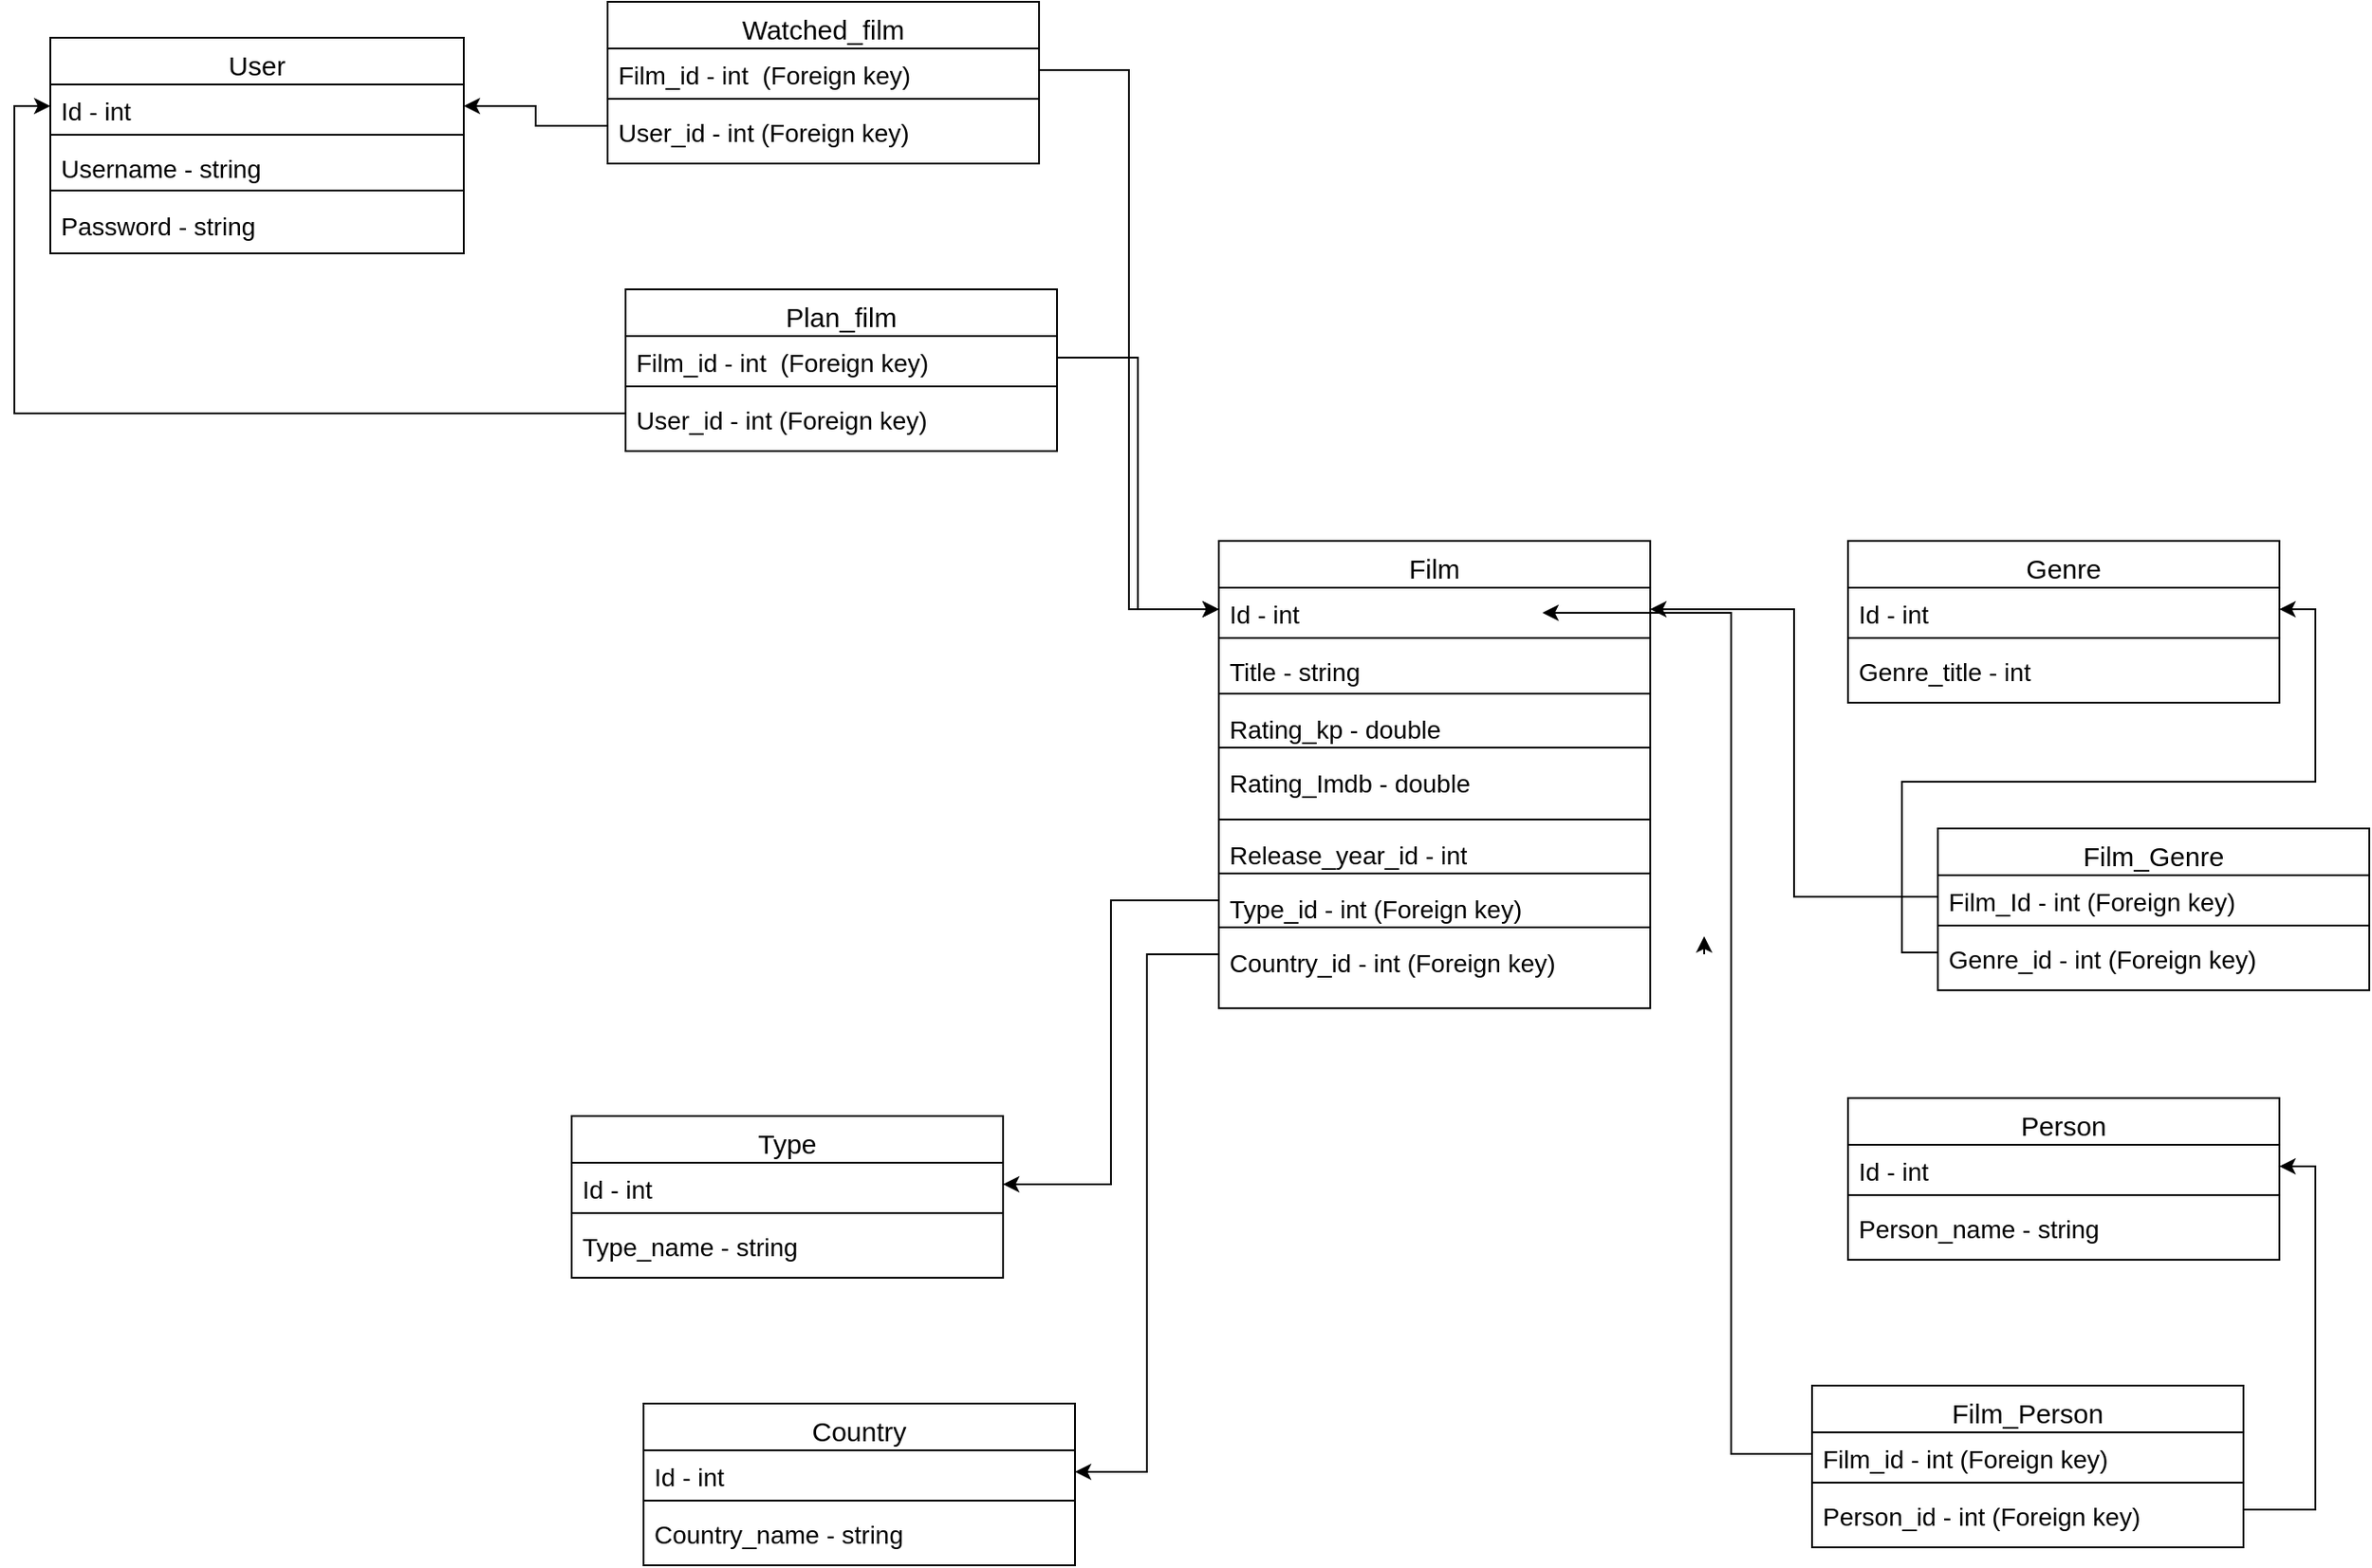 <mxfile version="24.7.10">
  <diagram id="C5RBs43oDa-KdzZeNtuy" name="Page-1">
    <mxGraphModel dx="2807" dy="2299" grid="1" gridSize="10" guides="1" tooltips="1" connect="1" arrows="1" fold="1" page="1" pageScale="1" pageWidth="827" pageHeight="1169" math="0" shadow="0">
      <root>
        <mxCell id="WIyWlLk6GJQsqaUBKTNV-0" />
        <mxCell id="WIyWlLk6GJQsqaUBKTNV-1" parent="WIyWlLk6GJQsqaUBKTNV-0" />
        <mxCell id="03zo-ocTMiIhfhIkoa9k-21" style="edgeStyle=orthogonalEdgeStyle;rounded=0;orthogonalLoop=1;jettySize=auto;html=1;" parent="WIyWlLk6GJQsqaUBKTNV-1" edge="1">
          <mxGeometry relative="1" as="geometry">
            <mxPoint x="240" y="300" as="targetPoint" />
            <mxPoint x="240" y="310" as="sourcePoint" />
          </mxGeometry>
        </mxCell>
        <mxCell id="zkfFHV4jXpPFQw0GAbJ--6" value="Film" style="swimlane;fontStyle=0;align=center;verticalAlign=top;childLayout=stackLayout;horizontal=1;startSize=26;horizontalStack=0;resizeParent=1;resizeLast=0;collapsible=1;marginBottom=0;rounded=0;shadow=0;strokeWidth=1;fontSize=15;" parent="WIyWlLk6GJQsqaUBKTNV-1" vertex="1">
          <mxGeometry x="-30" y="80" width="240" height="260" as="geometry">
            <mxRectangle x="120" y="360" width="160" height="26" as="alternateBounds" />
          </mxGeometry>
        </mxCell>
        <mxCell id="zkfFHV4jXpPFQw0GAbJ--7" value="Id - int" style="text;align=left;verticalAlign=top;spacingLeft=4;spacingRight=4;overflow=hidden;rotatable=0;points=[[0,0.5],[1,0.5]];portConstraint=eastwest;fontSize=14;" parent="zkfFHV4jXpPFQw0GAbJ--6" vertex="1">
          <mxGeometry y="26" width="240" height="24" as="geometry" />
        </mxCell>
        <mxCell id="zkfFHV4jXpPFQw0GAbJ--9" value="" style="line;html=1;strokeWidth=1;align=left;verticalAlign=middle;spacingTop=-1;spacingLeft=3;spacingRight=3;rotatable=0;labelPosition=right;points=[];portConstraint=eastwest;" parent="zkfFHV4jXpPFQw0GAbJ--6" vertex="1">
          <mxGeometry y="50" width="240" height="8" as="geometry" />
        </mxCell>
        <mxCell id="03zo-ocTMiIhfhIkoa9k-12" value="Title - string" style="text;strokeColor=none;fillColor=none;spacingLeft=4;spacingRight=4;overflow=hidden;rotatable=0;points=[[0,0.5],[1,0.5]];portConstraint=eastwest;fontSize=14;whiteSpace=wrap;html=1;" parent="zkfFHV4jXpPFQw0GAbJ--6" vertex="1">
          <mxGeometry y="58" width="240" height="22" as="geometry" />
        </mxCell>
        <mxCell id="03zo-ocTMiIhfhIkoa9k-13" value="" style="line;strokeWidth=1;rotatable=0;dashed=0;labelPosition=right;align=left;verticalAlign=middle;spacingTop=0;spacingLeft=6;points=[];portConstraint=eastwest;" parent="zkfFHV4jXpPFQw0GAbJ--6" vertex="1">
          <mxGeometry y="80" width="240" height="10" as="geometry" />
        </mxCell>
        <mxCell id="03zo-ocTMiIhfhIkoa9k-16" value="Rating_kp - double" style="text;strokeColor=none;fillColor=none;spacingLeft=4;spacingRight=4;overflow=hidden;rotatable=0;points=[[0,0.5],[1,0.5]];portConstraint=eastwest;fontSize=14;whiteSpace=wrap;html=1;" parent="zkfFHV4jXpPFQw0GAbJ--6" vertex="1">
          <mxGeometry y="90" width="240" height="20" as="geometry" />
        </mxCell>
        <mxCell id="03zo-ocTMiIhfhIkoa9k-17" value="" style="line;strokeWidth=1;rotatable=0;dashed=0;labelPosition=right;align=left;verticalAlign=middle;spacingTop=0;spacingLeft=6;points=[];portConstraint=eastwest;" parent="zkfFHV4jXpPFQw0GAbJ--6" vertex="1">
          <mxGeometry y="110" width="240" height="10" as="geometry" />
        </mxCell>
        <mxCell id="fEOQ7zou55RG0sGIh5IO-1" value="&lt;font style=&quot;font-size: 14px;&quot;&gt;Rating_Imdb - double&lt;/font&gt;" style="text;strokeColor=none;fillColor=none;spacingLeft=4;spacingRight=4;overflow=hidden;rotatable=0;points=[[0,0.5],[1,0.5]];portConstraint=eastwest;fontSize=12;whiteSpace=wrap;html=1;" vertex="1" parent="zkfFHV4jXpPFQw0GAbJ--6">
          <mxGeometry y="120" width="240" height="30" as="geometry" />
        </mxCell>
        <mxCell id="03zo-ocTMiIhfhIkoa9k-19" value="" style="line;strokeWidth=1;rotatable=0;dashed=0;labelPosition=right;align=left;verticalAlign=middle;spacingTop=0;spacingLeft=6;points=[];portConstraint=eastwest;" parent="zkfFHV4jXpPFQw0GAbJ--6" vertex="1">
          <mxGeometry y="150" width="240" height="10" as="geometry" />
        </mxCell>
        <mxCell id="03zo-ocTMiIhfhIkoa9k-23" value="Release_year_id - int" style="text;strokeColor=none;fillColor=none;spacingLeft=4;spacingRight=4;overflow=hidden;rotatable=0;points=[[0,0.5],[1,0.5]];portConstraint=eastwest;fontSize=14;whiteSpace=wrap;html=1;" parent="zkfFHV4jXpPFQw0GAbJ--6" vertex="1">
          <mxGeometry y="160" width="240" height="20" as="geometry" />
        </mxCell>
        <mxCell id="03zo-ocTMiIhfhIkoa9k-22" value="" style="line;strokeWidth=1;rotatable=0;dashed=0;labelPosition=right;align=left;verticalAlign=middle;spacingTop=0;spacingLeft=6;points=[];portConstraint=eastwest;" parent="zkfFHV4jXpPFQw0GAbJ--6" vertex="1">
          <mxGeometry y="180" width="240" height="10" as="geometry" />
        </mxCell>
        <mxCell id="03zo-ocTMiIhfhIkoa9k-18" value="Type_id - int (Foreign key)" style="text;strokeColor=none;fillColor=none;spacingLeft=4;spacingRight=4;overflow=hidden;rotatable=0;points=[[0,0.5],[1,0.5]];portConstraint=eastwest;fontSize=14;whiteSpace=wrap;html=1;" parent="zkfFHV4jXpPFQw0GAbJ--6" vertex="1">
          <mxGeometry y="190" width="240" height="20" as="geometry" />
        </mxCell>
        <mxCell id="03zo-ocTMiIhfhIkoa9k-24" value="" style="line;strokeWidth=1;rotatable=0;dashed=0;labelPosition=right;align=left;verticalAlign=middle;spacingTop=0;spacingLeft=6;points=[];portConstraint=eastwest;" parent="zkfFHV4jXpPFQw0GAbJ--6" vertex="1">
          <mxGeometry y="210" width="240" height="10" as="geometry" />
        </mxCell>
        <mxCell id="03zo-ocTMiIhfhIkoa9k-20" value="Country_id - int (Foreign key)" style="text;strokeColor=none;fillColor=none;spacingLeft=4;spacingRight=4;overflow=hidden;rotatable=0;points=[[0,0.5],[1,0.5]];portConstraint=eastwest;fontSize=14;whiteSpace=wrap;html=1;" parent="zkfFHV4jXpPFQw0GAbJ--6" vertex="1">
          <mxGeometry y="220" width="240" height="20" as="geometry" />
        </mxCell>
        <mxCell id="03zo-ocTMiIhfhIkoa9k-26" value="Film_Genre" style="swimlane;fontStyle=0;align=center;verticalAlign=top;childLayout=stackLayout;horizontal=1;startSize=26;horizontalStack=0;resizeParent=1;resizeLast=0;collapsible=1;marginBottom=0;rounded=0;shadow=0;strokeWidth=1;fontSize=15;" parent="WIyWlLk6GJQsqaUBKTNV-1" vertex="1">
          <mxGeometry x="370" y="240" width="240" height="90" as="geometry">
            <mxRectangle x="120" y="360" width="160" height="26" as="alternateBounds" />
          </mxGeometry>
        </mxCell>
        <mxCell id="03zo-ocTMiIhfhIkoa9k-27" value="Film_Id - int (Foreign key)" style="text;align=left;verticalAlign=top;spacingLeft=4;spacingRight=4;overflow=hidden;rotatable=0;points=[[0,0.5],[1,0.5]];portConstraint=eastwest;fontSize=14;" parent="03zo-ocTMiIhfhIkoa9k-26" vertex="1">
          <mxGeometry y="26" width="240" height="24" as="geometry" />
        </mxCell>
        <mxCell id="03zo-ocTMiIhfhIkoa9k-28" value="" style="line;html=1;strokeWidth=1;align=left;verticalAlign=middle;spacingTop=-1;spacingLeft=3;spacingRight=3;rotatable=0;labelPosition=right;points=[];portConstraint=eastwest;" parent="03zo-ocTMiIhfhIkoa9k-26" vertex="1">
          <mxGeometry y="50" width="240" height="8" as="geometry" />
        </mxCell>
        <mxCell id="03zo-ocTMiIhfhIkoa9k-29" value="Genre_id - int (Foreign key)" style="text;strokeColor=none;fillColor=none;spacingLeft=4;spacingRight=4;overflow=hidden;rotatable=0;points=[[0,0.5],[1,0.5]];portConstraint=eastwest;fontSize=14;whiteSpace=wrap;html=1;" parent="03zo-ocTMiIhfhIkoa9k-26" vertex="1">
          <mxGeometry y="58" width="240" height="22" as="geometry" />
        </mxCell>
        <mxCell id="03zo-ocTMiIhfhIkoa9k-40" value="Genre" style="swimlane;fontStyle=0;align=center;verticalAlign=top;childLayout=stackLayout;horizontal=1;startSize=26;horizontalStack=0;resizeParent=1;resizeLast=0;collapsible=1;marginBottom=0;rounded=0;shadow=0;strokeWidth=1;fontSize=15;" parent="WIyWlLk6GJQsqaUBKTNV-1" vertex="1">
          <mxGeometry x="320" y="80" width="240" height="90" as="geometry">
            <mxRectangle x="120" y="360" width="160" height="26" as="alternateBounds" />
          </mxGeometry>
        </mxCell>
        <mxCell id="03zo-ocTMiIhfhIkoa9k-41" value="Id - int" style="text;align=left;verticalAlign=top;spacingLeft=4;spacingRight=4;overflow=hidden;rotatable=0;points=[[0,0.5],[1,0.5]];portConstraint=eastwest;fontSize=14;" parent="03zo-ocTMiIhfhIkoa9k-40" vertex="1">
          <mxGeometry y="26" width="240" height="24" as="geometry" />
        </mxCell>
        <mxCell id="03zo-ocTMiIhfhIkoa9k-42" value="" style="line;html=1;strokeWidth=1;align=left;verticalAlign=middle;spacingTop=-1;spacingLeft=3;spacingRight=3;rotatable=0;labelPosition=right;points=[];portConstraint=eastwest;" parent="03zo-ocTMiIhfhIkoa9k-40" vertex="1">
          <mxGeometry y="50" width="240" height="8" as="geometry" />
        </mxCell>
        <mxCell id="03zo-ocTMiIhfhIkoa9k-43" value="Genre_title - int" style="text;strokeColor=none;fillColor=none;spacingLeft=4;spacingRight=4;overflow=hidden;rotatable=0;points=[[0,0.5],[1,0.5]];portConstraint=eastwest;fontSize=14;whiteSpace=wrap;html=1;" parent="03zo-ocTMiIhfhIkoa9k-40" vertex="1">
          <mxGeometry y="58" width="240" height="22" as="geometry" />
        </mxCell>
        <mxCell id="03zo-ocTMiIhfhIkoa9k-46" value="Person" style="swimlane;fontStyle=0;align=center;verticalAlign=top;childLayout=stackLayout;horizontal=1;startSize=26;horizontalStack=0;resizeParent=1;resizeLast=0;collapsible=1;marginBottom=0;rounded=0;shadow=0;strokeWidth=1;fontSize=15;" parent="WIyWlLk6GJQsqaUBKTNV-1" vertex="1">
          <mxGeometry x="320" y="390" width="240" height="90" as="geometry">
            <mxRectangle x="120" y="360" width="160" height="26" as="alternateBounds" />
          </mxGeometry>
        </mxCell>
        <mxCell id="03zo-ocTMiIhfhIkoa9k-47" value="Id - int" style="text;align=left;verticalAlign=top;spacingLeft=4;spacingRight=4;overflow=hidden;rotatable=0;points=[[0,0.5],[1,0.5]];portConstraint=eastwest;fontSize=14;" parent="03zo-ocTMiIhfhIkoa9k-46" vertex="1">
          <mxGeometry y="26" width="240" height="24" as="geometry" />
        </mxCell>
        <mxCell id="03zo-ocTMiIhfhIkoa9k-48" value="" style="line;html=1;strokeWidth=1;align=left;verticalAlign=middle;spacingTop=-1;spacingLeft=3;spacingRight=3;rotatable=0;labelPosition=right;points=[];portConstraint=eastwest;" parent="03zo-ocTMiIhfhIkoa9k-46" vertex="1">
          <mxGeometry y="50" width="240" height="8" as="geometry" />
        </mxCell>
        <mxCell id="03zo-ocTMiIhfhIkoa9k-49" value="Person_name - string" style="text;strokeColor=none;fillColor=none;spacingLeft=4;spacingRight=4;overflow=hidden;rotatable=0;points=[[0,0.5],[1,0.5]];portConstraint=eastwest;fontSize=14;whiteSpace=wrap;html=1;" parent="03zo-ocTMiIhfhIkoa9k-46" vertex="1">
          <mxGeometry y="58" width="240" height="22" as="geometry" />
        </mxCell>
        <mxCell id="03zo-ocTMiIhfhIkoa9k-50" value="Film_Person" style="swimlane;fontStyle=0;align=center;verticalAlign=top;childLayout=stackLayout;horizontal=1;startSize=26;horizontalStack=0;resizeParent=1;resizeLast=0;collapsible=1;marginBottom=0;rounded=0;shadow=0;strokeWidth=1;fontSize=15;" parent="WIyWlLk6GJQsqaUBKTNV-1" vertex="1">
          <mxGeometry x="300" y="550" width="240" height="90" as="geometry">
            <mxRectangle x="120" y="360" width="160" height="26" as="alternateBounds" />
          </mxGeometry>
        </mxCell>
        <mxCell id="03zo-ocTMiIhfhIkoa9k-51" value="Film_id - int (Foreign key)" style="text;align=left;verticalAlign=top;spacingLeft=4;spacingRight=4;overflow=hidden;rotatable=0;points=[[0,0.5],[1,0.5]];portConstraint=eastwest;fontSize=14;" parent="03zo-ocTMiIhfhIkoa9k-50" vertex="1">
          <mxGeometry y="26" width="240" height="24" as="geometry" />
        </mxCell>
        <mxCell id="03zo-ocTMiIhfhIkoa9k-52" value="" style="line;html=1;strokeWidth=1;align=left;verticalAlign=middle;spacingTop=-1;spacingLeft=3;spacingRight=3;rotatable=0;labelPosition=right;points=[];portConstraint=eastwest;" parent="03zo-ocTMiIhfhIkoa9k-50" vertex="1">
          <mxGeometry y="50" width="240" height="8" as="geometry" />
        </mxCell>
        <mxCell id="03zo-ocTMiIhfhIkoa9k-53" value="Person_id - int (Foreign key)" style="text;strokeColor=none;fillColor=none;spacingLeft=4;spacingRight=4;overflow=hidden;rotatable=0;points=[[0,0.5],[1,0.5]];portConstraint=eastwest;fontSize=14;whiteSpace=wrap;html=1;" parent="03zo-ocTMiIhfhIkoa9k-50" vertex="1">
          <mxGeometry y="58" width="240" height="22" as="geometry" />
        </mxCell>
        <mxCell id="03zo-ocTMiIhfhIkoa9k-56" value="Type" style="swimlane;fontStyle=0;align=center;verticalAlign=top;childLayout=stackLayout;horizontal=1;startSize=26;horizontalStack=0;resizeParent=1;resizeLast=0;collapsible=1;marginBottom=0;rounded=0;shadow=0;strokeWidth=1;fontSize=15;" parent="WIyWlLk6GJQsqaUBKTNV-1" vertex="1">
          <mxGeometry x="-390" y="400" width="240" height="90" as="geometry">
            <mxRectangle x="120" y="360" width="160" height="26" as="alternateBounds" />
          </mxGeometry>
        </mxCell>
        <mxCell id="03zo-ocTMiIhfhIkoa9k-57" value="Id - int" style="text;align=left;verticalAlign=top;spacingLeft=4;spacingRight=4;overflow=hidden;rotatable=0;points=[[0,0.5],[1,0.5]];portConstraint=eastwest;fontSize=14;" parent="03zo-ocTMiIhfhIkoa9k-56" vertex="1">
          <mxGeometry y="26" width="240" height="24" as="geometry" />
        </mxCell>
        <mxCell id="03zo-ocTMiIhfhIkoa9k-58" value="" style="line;html=1;strokeWidth=1;align=left;verticalAlign=middle;spacingTop=-1;spacingLeft=3;spacingRight=3;rotatable=0;labelPosition=right;points=[];portConstraint=eastwest;" parent="03zo-ocTMiIhfhIkoa9k-56" vertex="1">
          <mxGeometry y="50" width="240" height="8" as="geometry" />
        </mxCell>
        <mxCell id="03zo-ocTMiIhfhIkoa9k-59" value="Type_name - string" style="text;strokeColor=none;fillColor=none;spacingLeft=4;spacingRight=4;overflow=hidden;rotatable=0;points=[[0,0.5],[1,0.5]];portConstraint=eastwest;fontSize=14;whiteSpace=wrap;html=1;" parent="03zo-ocTMiIhfhIkoa9k-56" vertex="1">
          <mxGeometry y="58" width="240" height="22" as="geometry" />
        </mxCell>
        <mxCell id="03zo-ocTMiIhfhIkoa9k-62" value="Country" style="swimlane;fontStyle=0;align=center;verticalAlign=top;childLayout=stackLayout;horizontal=1;startSize=26;horizontalStack=0;resizeParent=1;resizeLast=0;collapsible=1;marginBottom=0;rounded=0;shadow=0;strokeWidth=1;fontSize=15;" parent="WIyWlLk6GJQsqaUBKTNV-1" vertex="1">
          <mxGeometry x="-350" y="560" width="240" height="90" as="geometry">
            <mxRectangle x="120" y="360" width="160" height="26" as="alternateBounds" />
          </mxGeometry>
        </mxCell>
        <mxCell id="03zo-ocTMiIhfhIkoa9k-63" value="Id - int" style="text;align=left;verticalAlign=top;spacingLeft=4;spacingRight=4;overflow=hidden;rotatable=0;points=[[0,0.5],[1,0.5]];portConstraint=eastwest;fontSize=14;" parent="03zo-ocTMiIhfhIkoa9k-62" vertex="1">
          <mxGeometry y="26" width="240" height="24" as="geometry" />
        </mxCell>
        <mxCell id="03zo-ocTMiIhfhIkoa9k-64" value="" style="line;html=1;strokeWidth=1;align=left;verticalAlign=middle;spacingTop=-1;spacingLeft=3;spacingRight=3;rotatable=0;labelPosition=right;points=[];portConstraint=eastwest;" parent="03zo-ocTMiIhfhIkoa9k-62" vertex="1">
          <mxGeometry y="50" width="240" height="8" as="geometry" />
        </mxCell>
        <mxCell id="03zo-ocTMiIhfhIkoa9k-65" value="Country_name - string" style="text;strokeColor=none;fillColor=none;spacingLeft=4;spacingRight=4;overflow=hidden;rotatable=0;points=[[0,0.5],[1,0.5]];portConstraint=eastwest;fontSize=14;whiteSpace=wrap;html=1;" parent="03zo-ocTMiIhfhIkoa9k-62" vertex="1">
          <mxGeometry y="58" width="240" height="22" as="geometry" />
        </mxCell>
        <mxCell id="03zo-ocTMiIhfhIkoa9k-67" value="User" style="swimlane;fontStyle=0;align=center;verticalAlign=top;childLayout=stackLayout;horizontal=1;startSize=26;horizontalStack=0;resizeParent=1;resizeLast=0;collapsible=1;marginBottom=0;rounded=0;shadow=0;strokeWidth=1;fontSize=15;" parent="WIyWlLk6GJQsqaUBKTNV-1" vertex="1">
          <mxGeometry x="-680" y="-200" width="230" height="120" as="geometry">
            <mxRectangle x="120" y="360" width="160" height="26" as="alternateBounds" />
          </mxGeometry>
        </mxCell>
        <mxCell id="03zo-ocTMiIhfhIkoa9k-68" value="Id - int" style="text;align=left;verticalAlign=top;spacingLeft=4;spacingRight=4;overflow=hidden;rotatable=0;points=[[0,0.5],[1,0.5]];portConstraint=eastwest;fontSize=14;" parent="03zo-ocTMiIhfhIkoa9k-67" vertex="1">
          <mxGeometry y="26" width="230" height="24" as="geometry" />
        </mxCell>
        <mxCell id="03zo-ocTMiIhfhIkoa9k-69" value="" style="line;html=1;strokeWidth=1;align=left;verticalAlign=middle;spacingTop=-1;spacingLeft=3;spacingRight=3;rotatable=0;labelPosition=right;points=[];portConstraint=eastwest;" parent="03zo-ocTMiIhfhIkoa9k-67" vertex="1">
          <mxGeometry y="50" width="230" height="8" as="geometry" />
        </mxCell>
        <mxCell id="03zo-ocTMiIhfhIkoa9k-70" value="Username - string" style="text;strokeColor=none;fillColor=none;spacingLeft=4;spacingRight=4;overflow=hidden;rotatable=0;points=[[0,0.5],[1,0.5]];portConstraint=eastwest;fontSize=14;whiteSpace=wrap;html=1;" parent="03zo-ocTMiIhfhIkoa9k-67" vertex="1">
          <mxGeometry y="58" width="230" height="22" as="geometry" />
        </mxCell>
        <mxCell id="03zo-ocTMiIhfhIkoa9k-72" value="" style="line;strokeWidth=1;rotatable=0;dashed=0;labelPosition=right;align=left;verticalAlign=middle;spacingTop=0;spacingLeft=6;points=[];portConstraint=eastwest;" parent="03zo-ocTMiIhfhIkoa9k-67" vertex="1">
          <mxGeometry y="80" width="230" height="10" as="geometry" />
        </mxCell>
        <mxCell id="03zo-ocTMiIhfhIkoa9k-71" value="Password - string" style="text;strokeColor=none;fillColor=none;spacingLeft=4;spacingRight=4;overflow=hidden;rotatable=0;points=[[0,0.5],[1,0.5]];portConstraint=eastwest;fontSize=14;whiteSpace=wrap;html=1;" parent="03zo-ocTMiIhfhIkoa9k-67" vertex="1">
          <mxGeometry y="90" width="230" height="30" as="geometry" />
        </mxCell>
        <mxCell id="03zo-ocTMiIhfhIkoa9k-73" value="" style="line;strokeWidth=1;rotatable=0;dashed=0;labelPosition=right;align=left;verticalAlign=middle;spacingTop=0;spacingLeft=6;points=[];portConstraint=eastwest;" parent="03zo-ocTMiIhfhIkoa9k-67" vertex="1">
          <mxGeometry y="120" width="230" as="geometry" />
        </mxCell>
        <mxCell id="03zo-ocTMiIhfhIkoa9k-74" value="Watched_film" style="swimlane;fontStyle=0;align=center;verticalAlign=top;childLayout=stackLayout;horizontal=1;startSize=26;horizontalStack=0;resizeParent=1;resizeLast=0;collapsible=1;marginBottom=0;rounded=0;shadow=0;strokeWidth=1;fontSize=15;" parent="WIyWlLk6GJQsqaUBKTNV-1" vertex="1">
          <mxGeometry x="-370" y="-220" width="240" height="90" as="geometry">
            <mxRectangle x="120" y="360" width="160" height="26" as="alternateBounds" />
          </mxGeometry>
        </mxCell>
        <mxCell id="03zo-ocTMiIhfhIkoa9k-75" value="Film_id - int  (Foreign key)" style="text;align=left;verticalAlign=top;spacingLeft=4;spacingRight=4;overflow=hidden;rotatable=0;points=[[0,0.5],[1,0.5]];portConstraint=eastwest;fontSize=14;" parent="03zo-ocTMiIhfhIkoa9k-74" vertex="1">
          <mxGeometry y="26" width="240" height="24" as="geometry" />
        </mxCell>
        <mxCell id="03zo-ocTMiIhfhIkoa9k-76" value="" style="line;html=1;strokeWidth=1;align=left;verticalAlign=middle;spacingTop=-1;spacingLeft=3;spacingRight=3;rotatable=0;labelPosition=right;points=[];portConstraint=eastwest;" parent="03zo-ocTMiIhfhIkoa9k-74" vertex="1">
          <mxGeometry y="50" width="240" height="8" as="geometry" />
        </mxCell>
        <mxCell id="03zo-ocTMiIhfhIkoa9k-77" value="User_id - int (Foreign key)" style="text;strokeColor=none;fillColor=none;spacingLeft=4;spacingRight=4;overflow=hidden;rotatable=0;points=[[0,0.5],[1,0.5]];portConstraint=eastwest;fontSize=14;whiteSpace=wrap;html=1;" parent="03zo-ocTMiIhfhIkoa9k-74" vertex="1">
          <mxGeometry y="58" width="240" height="22" as="geometry" />
        </mxCell>
        <mxCell id="03zo-ocTMiIhfhIkoa9k-78" value="Plan_film" style="swimlane;fontStyle=0;align=center;verticalAlign=top;childLayout=stackLayout;horizontal=1;startSize=26;horizontalStack=0;resizeParent=1;resizeLast=0;collapsible=1;marginBottom=0;rounded=0;shadow=0;strokeWidth=1;fontSize=15;" parent="WIyWlLk6GJQsqaUBKTNV-1" vertex="1">
          <mxGeometry x="-360" y="-60" width="240" height="90" as="geometry">
            <mxRectangle x="120" y="360" width="160" height="26" as="alternateBounds" />
          </mxGeometry>
        </mxCell>
        <mxCell id="03zo-ocTMiIhfhIkoa9k-79" value="Film_id - int  (Foreign key)" style="text;align=left;verticalAlign=top;spacingLeft=4;spacingRight=4;overflow=hidden;rotatable=0;points=[[0,0.5],[1,0.5]];portConstraint=eastwest;fontSize=14;" parent="03zo-ocTMiIhfhIkoa9k-78" vertex="1">
          <mxGeometry y="26" width="240" height="24" as="geometry" />
        </mxCell>
        <mxCell id="03zo-ocTMiIhfhIkoa9k-80" value="" style="line;html=1;strokeWidth=1;align=left;verticalAlign=middle;spacingTop=-1;spacingLeft=3;spacingRight=3;rotatable=0;labelPosition=right;points=[];portConstraint=eastwest;" parent="03zo-ocTMiIhfhIkoa9k-78" vertex="1">
          <mxGeometry y="50" width="240" height="8" as="geometry" />
        </mxCell>
        <mxCell id="03zo-ocTMiIhfhIkoa9k-81" value="User_id - int (Foreign key)" style="text;strokeColor=none;fillColor=none;spacingLeft=4;spacingRight=4;overflow=hidden;rotatable=0;points=[[0,0.5],[1,0.5]];portConstraint=eastwest;fontSize=14;whiteSpace=wrap;html=1;" parent="03zo-ocTMiIhfhIkoa9k-78" vertex="1">
          <mxGeometry y="58" width="240" height="22" as="geometry" />
        </mxCell>
        <mxCell id="03zo-ocTMiIhfhIkoa9k-82" style="edgeStyle=orthogonalEdgeStyle;rounded=0;orthogonalLoop=1;jettySize=auto;html=1;entryX=1;entryY=0.5;entryDx=0;entryDy=0;" parent="WIyWlLk6GJQsqaUBKTNV-1" source="03zo-ocTMiIhfhIkoa9k-18" target="03zo-ocTMiIhfhIkoa9k-57" edge="1">
          <mxGeometry relative="1" as="geometry" />
        </mxCell>
        <mxCell id="03zo-ocTMiIhfhIkoa9k-83" style="edgeStyle=orthogonalEdgeStyle;rounded=0;orthogonalLoop=1;jettySize=auto;html=1;entryX=1;entryY=0.5;entryDx=0;entryDy=0;" parent="WIyWlLk6GJQsqaUBKTNV-1" source="03zo-ocTMiIhfhIkoa9k-20" target="03zo-ocTMiIhfhIkoa9k-63" edge="1">
          <mxGeometry relative="1" as="geometry" />
        </mxCell>
        <mxCell id="03zo-ocTMiIhfhIkoa9k-84" style="edgeStyle=orthogonalEdgeStyle;rounded=0;orthogonalLoop=1;jettySize=auto;html=1;entryX=1;entryY=0.5;entryDx=0;entryDy=0;" parent="WIyWlLk6GJQsqaUBKTNV-1" source="03zo-ocTMiIhfhIkoa9k-27" target="zkfFHV4jXpPFQw0GAbJ--7" edge="1">
          <mxGeometry relative="1" as="geometry" />
        </mxCell>
        <mxCell id="03zo-ocTMiIhfhIkoa9k-85" style="edgeStyle=orthogonalEdgeStyle;rounded=0;orthogonalLoop=1;jettySize=auto;html=1;entryX=1;entryY=0.5;entryDx=0;entryDy=0;" parent="WIyWlLk6GJQsqaUBKTNV-1" source="03zo-ocTMiIhfhIkoa9k-29" target="03zo-ocTMiIhfhIkoa9k-41" edge="1">
          <mxGeometry relative="1" as="geometry">
            <mxPoint x="680" y="90" as="targetPoint" />
          </mxGeometry>
        </mxCell>
        <mxCell id="03zo-ocTMiIhfhIkoa9k-86" style="edgeStyle=orthogonalEdgeStyle;rounded=0;orthogonalLoop=1;jettySize=auto;html=1;entryX=0;entryY=0.5;entryDx=0;entryDy=0;" parent="WIyWlLk6GJQsqaUBKTNV-1" source="03zo-ocTMiIhfhIkoa9k-75" target="zkfFHV4jXpPFQw0GAbJ--7" edge="1">
          <mxGeometry relative="1" as="geometry" />
        </mxCell>
        <mxCell id="03zo-ocTMiIhfhIkoa9k-87" style="edgeStyle=orthogonalEdgeStyle;rounded=0;orthogonalLoop=1;jettySize=auto;html=1;entryX=0;entryY=0.5;entryDx=0;entryDy=0;" parent="WIyWlLk6GJQsqaUBKTNV-1" source="03zo-ocTMiIhfhIkoa9k-79" target="zkfFHV4jXpPFQw0GAbJ--7" edge="1">
          <mxGeometry relative="1" as="geometry">
            <mxPoint x="-40" y="120" as="targetPoint" />
          </mxGeometry>
        </mxCell>
        <mxCell id="03zo-ocTMiIhfhIkoa9k-89" style="edgeStyle=orthogonalEdgeStyle;rounded=0;orthogonalLoop=1;jettySize=auto;html=1;entryX=0;entryY=0.5;entryDx=0;entryDy=0;" parent="WIyWlLk6GJQsqaUBKTNV-1" source="03zo-ocTMiIhfhIkoa9k-81" target="03zo-ocTMiIhfhIkoa9k-68" edge="1">
          <mxGeometry relative="1" as="geometry">
            <mxPoint x="40" y="-160" as="targetPoint" />
          </mxGeometry>
        </mxCell>
        <mxCell id="03zo-ocTMiIhfhIkoa9k-92" style="edgeStyle=orthogonalEdgeStyle;rounded=0;orthogonalLoop=1;jettySize=auto;html=1;" parent="WIyWlLk6GJQsqaUBKTNV-1" source="03zo-ocTMiIhfhIkoa9k-77" target="03zo-ocTMiIhfhIkoa9k-68" edge="1">
          <mxGeometry relative="1" as="geometry" />
        </mxCell>
        <mxCell id="03zo-ocTMiIhfhIkoa9k-93" style="edgeStyle=orthogonalEdgeStyle;rounded=0;orthogonalLoop=1;jettySize=auto;html=1;entryX=0.75;entryY=0.583;entryDx=0;entryDy=0;entryPerimeter=0;" parent="WIyWlLk6GJQsqaUBKTNV-1" source="03zo-ocTMiIhfhIkoa9k-51" target="zkfFHV4jXpPFQw0GAbJ--7" edge="1">
          <mxGeometry relative="1" as="geometry" />
        </mxCell>
        <mxCell id="03zo-ocTMiIhfhIkoa9k-94" style="edgeStyle=orthogonalEdgeStyle;rounded=0;orthogonalLoop=1;jettySize=auto;html=1;entryX=1;entryY=0.5;entryDx=0;entryDy=0;" parent="WIyWlLk6GJQsqaUBKTNV-1" source="03zo-ocTMiIhfhIkoa9k-53" target="03zo-ocTMiIhfhIkoa9k-47" edge="1">
          <mxGeometry relative="1" as="geometry" />
        </mxCell>
      </root>
    </mxGraphModel>
  </diagram>
</mxfile>
